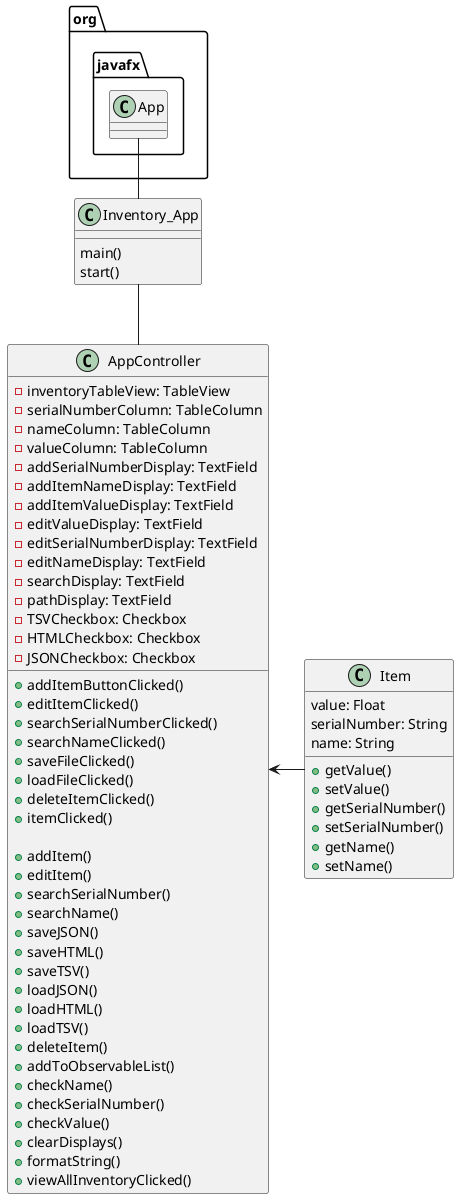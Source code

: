 @startuml
class Inventory_App{
    main()
    start()
}

class AppController{
    - inventoryTableView: TableView
    - serialNumberColumn: TableColumn
    - nameColumn: TableColumn
    - valueColumn: TableColumn
    - addSerialNumberDisplay: TextField
    - addItemNameDisplay: TextField
    - addItemValueDisplay: TextField
    - editValueDisplay: TextField
    - editSerialNumberDisplay: TextField
    - editNameDisplay: TextField
    - searchDisplay: TextField
    - pathDisplay: TextField
    - TSVCheckbox: Checkbox
    - HTMLCheckbox: Checkbox
    - JSONCheckbox: Checkbox

    + addItemButtonClicked()
    + editItemClicked()
    + searchSerialNumberClicked()
    + searchNameClicked()
    + saveFileClicked()
    + loadFileClicked()
    + deleteItemClicked()
    + itemClicked()

    + addItem()
    + editItem()
    + searchSerialNumber()
    + searchName()
    + saveJSON()
    + saveHTML()
    + saveTSV()
    + loadJSON()
    + loadHTML()
    + loadTSV()
    + deleteItem()
    + addToObservableList()
    + checkName()
    + checkSerialNumber()
    + checkValue()
    + clearDisplays()
    + formatString()
    + viewAllInventoryClicked()

}

class Item{
    value: Float
    serialNumber: String
    name: String

    +getValue()
    +setValue()
    +getSerialNumber()
    +setSerialNumber()
    +getName()
    +setName()
}

org.javafx.App -- Inventory_App
Inventory_App -- AppController
AppController <- Item

@enduml